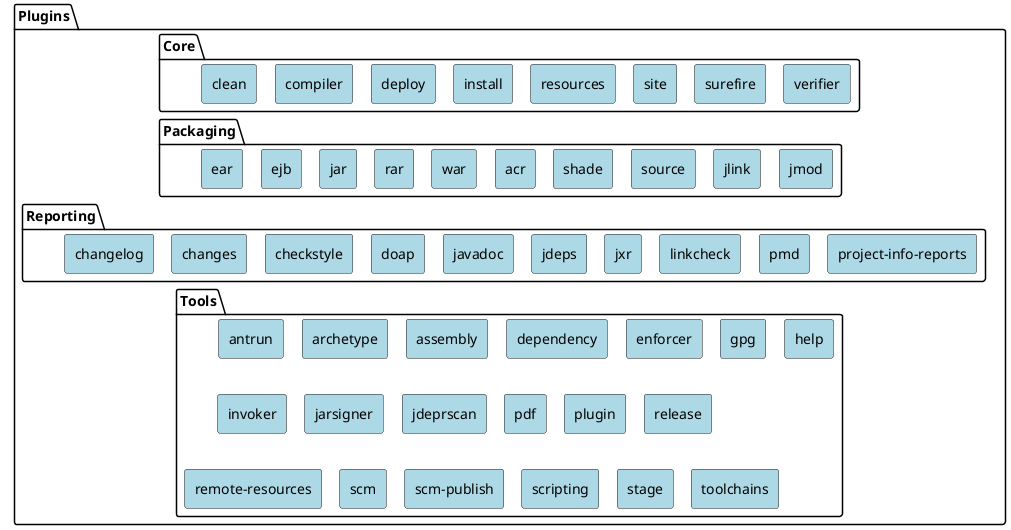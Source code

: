 /*
Licensed to the Apache Software Foundation (ASF) under one
or more contributor license agreements.  See the NOTICE file
distributed with this work for additional information
regarding copyright ownership.  The ASF licenses this file
to you under the Apache License, Version 2.0 (the
"License"); you may not use this file except in compliance
with the License.  You may obtain a copy of the License at

  http://www.apache.org/licenses/LICENSE-2.0

Unless required by applicable law or agreed to in writing,
software distributed under the License is distributed on an
"AS IS" BASIS, WITHOUT WARRANTIES OR CONDITIONS OF ANY
KIND, either express or implied.  See the License for the
specific language governing permissions and limitations
under the License.
*/
@startuml
!pragma layout smetana

<style>
    rectangle {
        BackgroundColor LightBlue
    }
}
</style>

package Plugins {

  package Core {
    rectangle clean
    rectangle compiler
    rectangle deploy
    rectangle install
    rectangle resources
    rectangle site
    rectangle surefire
    rectangle verifier
  }

  package Packaging {
    rectangle ear
    rectangle ejb
    rectangle jar
    rectangle rar
    rectangle war
    rectangle acr
    rectangle shade
    rectangle source
    rectangle jlink
    rectangle jmod
  }

  package Reporting {
    rectangle changelog
    rectangle changes
    rectangle checkstyle
    rectangle doap
    rectangle javadoc
    rectangle jdeps
    rectangle jxr
    rectangle linkcheck
    rectangle pmd
    rectangle "project-info-reports"
  }

  package Tools{
    rectangle antrun
    rectangle archetype
    rectangle assembly
    rectangle dependency
    rectangle enforcer
    rectangle gpg
    rectangle help
    rectangle invoker
    rectangle jarsigner
    rectangle jdeprscan
    rectangle pdf
    rectangle plugin
    rectangle release
    rectangle "remote-resources"
    rectangle scm
    rectangle "scm-publish"
    rectangle scripting
    rectangle stage
    rectangle toolchains
  }
}

'hidden dependencies to change layout
Core      -[hidden]down-> Packaging
Packaging -[hidden]down-> Reporting
Packaging -[hidden]down-> Tools
Reporting -[hidden]down-> Tools

clean     -[hidden]> compiler
compiler  -[hidden]> deploy
deploy    -[hidden]> install
install   -[hidden]> resources
resources -[hidden]> site
site      -[hidden]> surefire
surefire  -[hidden]> verifier

ear       -[hidden]> ejb
ejb       -[hidden]> jar
jar       -[hidden]> rar
rar       -[hidden]> war
war       -[hidden]> acr
acr       -[hidden]> shade
shade     -[hidden]> source
source    -[hidden]> jlink
jlink     -[hidden]> jmod

changelog -[hidden]> changes
changes  -[hidden]> checkstyle
checkstyle -[hidden]> doap
doap -[hidden]> javadoc
javadoc -[hidden]> jdeps
jdeps -[hidden]> jxr
jxr  -[hidden]> linkcheck
linkcheck -[hidden]> pmd
pmd -[hidden]> "project-info-reports"

antrun -[hidden]> archetype
archetype -[hidden]> assembly
assembly -[hidden]> dependency
dependency -[hidden]> enforcer
enforcer -[hidden]> gpg
gpg -[hidden]> help

antrun -[hidden]down->invoker
invoker -[hidden]> jarsigner
jarsigner -[hidden]> jdeprscan
jdeprscan -[hidden]> pdf
pdf -[hidden]> plugin
plugin -[hidden]> release
invoker -[hidden]down->"remote-resources"
"remote-resources" -[hidden]> scm
scm -[hidden]> "scm-publish"
"scm-publish" -[hidden]> scripting
scripting -[hidden]> stage
stage -[hidden]> toolchains



url of clean is [[https://github.com/apache/maven-clean-plugin]]
url of compiler is [[https://github.com/apache/maven-compiler-plugin]]
url of deploy is [[https://github.com/apache/maven-deploy-plugin]]
url of install is [[https://github.com/apache/maven-install-plugin]]
url of resources is [[https://github.com/apache/maven-resources-plugin]]
url of site is [[https://github.com/apache/maven-site-plugin]]
url of surefire is [[https://github.com/apache/maven-surefire]]
url of verifier is [[https://github.com/apache/maven-verifier-plugin]]

url of ear is [[https://github.com/apache/maven-ear-plugin]]
url of ejb is [[https://github.com/apache/maven-ejb-plugin]]
url of jar is [[https://github.com/apache/maven-jar-plugin]]
url of rar is [[https://github.com/apache/maven-rar-plugin]]
url of war is [[https://github.com/apache/maven-war-plugin]]
url of acr is [[https://github.com/apache/maven-acr-plugin]]
url of shade is [[https://github.com/apache/maven-shade-plugin]]
url of source is [[https://github.com/apache/maven-source-plugin]]
url of jlink is [[https://github.com/apache/maven-jlink-plugin]]
url of jmod is [[https://github.com/apache/maven-jmod-plugin]]

url of changelog is [[https://github.com/apache/maven-changelog-plugin]]
url of changes is [[https://github.com/apache/maven-changes-plugin]]
url of checkstyle is [[https://github.com/apache/maven-checkstyle-plugin]]
url of doap is [[https://github.com/apache/maven-doap-plugin]]
url of javadoc is [[https://github.com/apache/maven-javadoc-plugin]]
url of jdeps is [[https://github.com/apache/maven-jdeps-plugin]]
url of jxr is [[https://github.com/apache/maven-jxr]]
url of linkcheck is [[https://github.com/apache/maven-linkcheck-plugin]]
url of pmd is [[https://github.com/apache/maven-pmd-plugin]]
url of "project-info-reports" is [[https://github.com/apache/maven-project-info-reports-plugin]]

url of antrun is [[https://github.com/apache/maven-antrun-plugin]]
url of archetype is [[https://github.com/apache/maven-archetype]]
url of assembly is [[https://github.com/apache/maven-assembly-plugin]]
url of dependency is [[https://github.com/apache/maven-dependency-plugin]]
url of enforcer is [[https://github.com/apache/maven-enforcer]]
url of gpg is [[https://github.com/apache/maven-gpg-plugin]]
url of help is [[https://github.com/apache/maven-help-plugin]]
url of invoker is [[https://github.com/apache/maven-invoker-plugin]]
url of jarsigner is [[https://github.com/apache/maven-jarsigner-plugin]]
url of jdeprscan is [[https://github.com/apache/maven-jdeprscan-plugin]]
url of pdf is [[https://github.com/apache/maven-pdf-plugin]]
url of plugin is [[https://github.com/apache/maven-plugin-tools]]
url of release is [[https://github.com/apache/maven-release]]
url of "remote-resources" is [[https://github.com/apache/maven-remote-resources-plugin]]
url of scm is [[https://github.com/apache/maven-scm]]
url of "scm-publish" is [[https://github.com/apache/maven-scm-publish-plugin]]
url of scripting is [[https://github.com/apache/maven-scripting-plugin]]
url of stage is [[https://github.com/apache/maven-stage-plugin]]
url of toolchains is [[https://github.com/apache/maven-toolchains-plugin]]


@enduml

